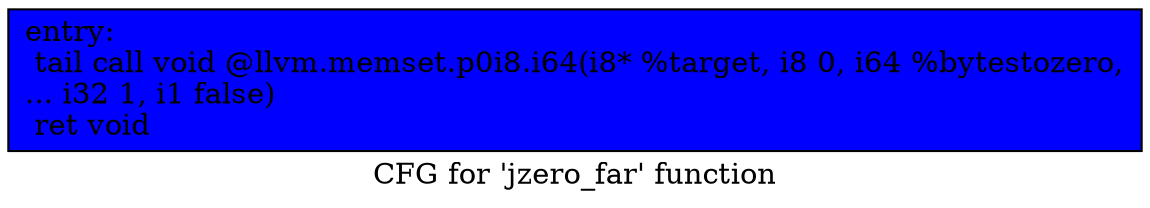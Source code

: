 digraph "CFG for 'jzero_far' function" {
	label="CFG for 'jzero_far' function";

	Node0x57f4260 [shape=record, style = filled, fillcolor = blue, label="{entry:\l  tail call void @llvm.memset.p0i8.i64(i8* %target, i8 0, i64 %bytestozero,\l... i32 1, i1 false)\l  ret void\l}"];
}
